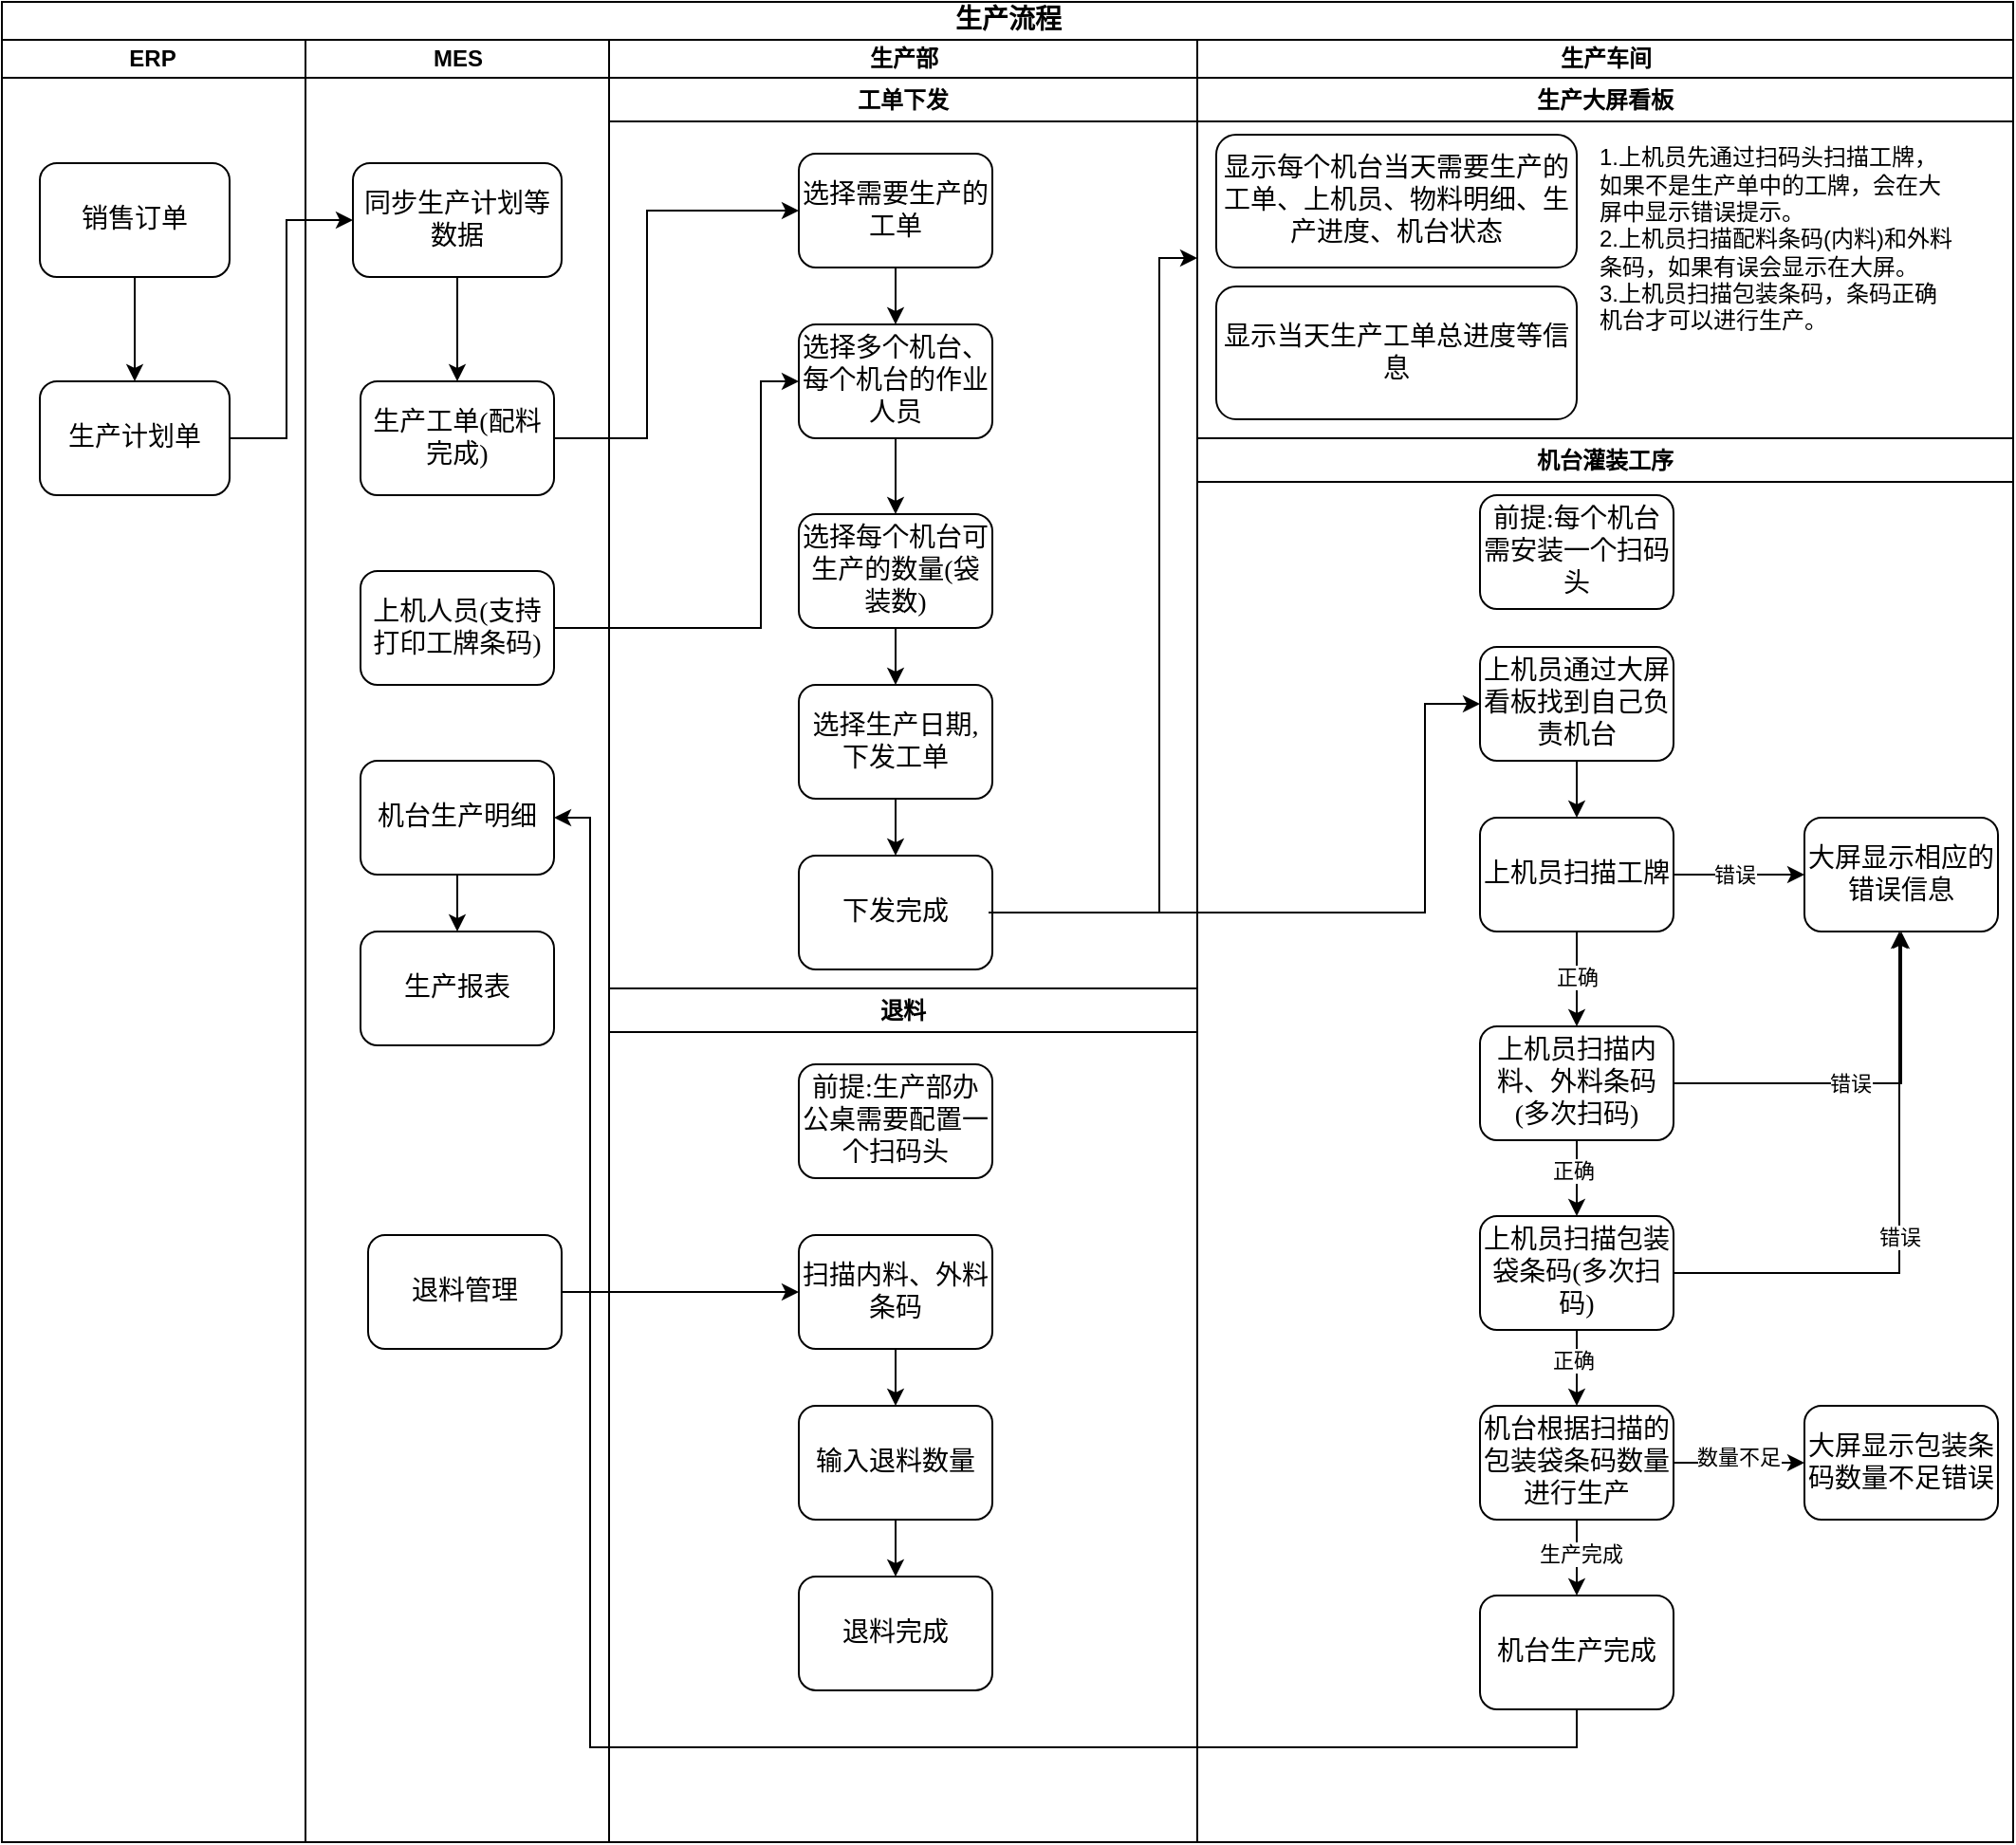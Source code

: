 <mxfile version="24.0.0" type="github">
  <diagram name="Page-1" id="74e2e168-ea6b-b213-b513-2b3c1d86103e">
    <mxGraphModel dx="1395" dy="630" grid="1" gridSize="10" guides="1" tooltips="1" connect="1" arrows="1" fold="1" page="1" pageScale="1" pageWidth="1100" pageHeight="850" background="none" math="0" shadow="0">
      <root>
        <mxCell id="0" />
        <mxCell id="1" parent="0" />
        <mxCell id="F46YY24UDYVdlWdX4F_t-1" value="&lt;font style=&quot;font-size: 14px;&quot;&gt;生产流程&lt;/font&gt;" style="swimlane;html=1;childLayout=stackLayout;startSize=20;rounded=0;shadow=0;labelBackgroundColor=none;strokeWidth=1;fontFamily=Verdana;fontSize=8;align=center;" vertex="1" parent="1">
          <mxGeometry x="750" y="40" width="1060" height="970" as="geometry" />
        </mxCell>
        <mxCell id="F46YY24UDYVdlWdX4F_t-2" value="ERP&lt;span style=&quot;white-space: pre;&quot;&gt;&#x9;&lt;/span&gt;" style="swimlane;html=1;startSize=20;" vertex="1" parent="F46YY24UDYVdlWdX4F_t-1">
          <mxGeometry y="20" width="160" height="950" as="geometry" />
        </mxCell>
        <mxCell id="F46YY24UDYVdlWdX4F_t-3" value="&lt;font style=&quot;font-size: 14px;&quot;&gt;销售订单&lt;/font&gt;" style="rounded=1;whiteSpace=wrap;html=1;shadow=0;labelBackgroundColor=none;strokeWidth=1;fontFamily=Verdana;fontSize=8;align=center;" vertex="1" parent="F46YY24UDYVdlWdX4F_t-2">
          <mxGeometry x="20" y="65" width="100" height="60" as="geometry" />
        </mxCell>
        <mxCell id="F46YY24UDYVdlWdX4F_t-4" value="&lt;font style=&quot;font-size: 14px;&quot;&gt;生产计划单&lt;/font&gt;" style="rounded=1;whiteSpace=wrap;html=1;shadow=0;labelBackgroundColor=none;strokeWidth=1;fontFamily=Verdana;fontSize=8;align=center;" vertex="1" parent="F46YY24UDYVdlWdX4F_t-2">
          <mxGeometry x="20" y="180" width="100" height="60" as="geometry" />
        </mxCell>
        <mxCell id="F46YY24UDYVdlWdX4F_t-5" value="" style="endArrow=classic;html=1;rounded=0;exitX=0.5;exitY=1;exitDx=0;exitDy=0;" edge="1" parent="F46YY24UDYVdlWdX4F_t-2" source="F46YY24UDYVdlWdX4F_t-3" target="F46YY24UDYVdlWdX4F_t-4">
          <mxGeometry width="50" height="50" relative="1" as="geometry">
            <mxPoint x="220" y="130" as="sourcePoint" />
            <mxPoint x="270" y="80" as="targetPoint" />
          </mxGeometry>
        </mxCell>
        <mxCell id="F46YY24UDYVdlWdX4F_t-6" style="edgeStyle=orthogonalEdgeStyle;rounded=1;html=1;labelBackgroundColor=none;startArrow=none;startFill=0;startSize=5;endArrow=classicThin;endFill=1;endSize=5;jettySize=auto;orthogonalLoop=1;strokeWidth=1;fontFamily=Verdana;fontSize=8" edge="1" parent="F46YY24UDYVdlWdX4F_t-1">
          <mxGeometry relative="1" as="geometry">
            <mxPoint x="750" y="690" as="sourcePoint" />
          </mxGeometry>
        </mxCell>
        <mxCell id="F46YY24UDYVdlWdX4F_t-7" style="edgeStyle=orthogonalEdgeStyle;rounded=1;html=1;labelBackgroundColor=none;startArrow=none;startFill=0;startSize=5;endArrow=classicThin;endFill=1;endSize=5;jettySize=auto;orthogonalLoop=1;strokeWidth=1;fontFamily=Verdana;fontSize=8" edge="1" parent="F46YY24UDYVdlWdX4F_t-1">
          <mxGeometry relative="1" as="geometry">
            <mxPoint x="980" y="690" as="sourcePoint" />
          </mxGeometry>
        </mxCell>
        <mxCell id="F46YY24UDYVdlWdX4F_t-8" style="edgeStyle=orthogonalEdgeStyle;rounded=1;html=1;labelBackgroundColor=none;startArrow=none;startFill=0;startSize=5;endArrow=classicThin;endFill=1;endSize=5;jettySize=auto;orthogonalLoop=1;strokeWidth=1;fontFamily=Verdana;fontSize=8" edge="1" parent="F46YY24UDYVdlWdX4F_t-1">
          <mxGeometry relative="1" as="geometry">
            <mxPoint x="760" y="450.0" as="sourcePoint" />
          </mxGeometry>
        </mxCell>
        <mxCell id="F46YY24UDYVdlWdX4F_t-9" style="edgeStyle=orthogonalEdgeStyle;rounded=1;html=1;labelBackgroundColor=none;startArrow=none;startFill=0;startSize=5;endArrow=classicThin;endFill=1;endSize=5;jettySize=auto;orthogonalLoop=1;strokeColor=#000000;strokeWidth=1;fontFamily=Verdana;fontSize=8;fontColor=#000000;" edge="1" parent="F46YY24UDYVdlWdX4F_t-1">
          <mxGeometry relative="1" as="geometry">
            <mxPoint x="760" y="610" as="targetPoint" />
          </mxGeometry>
        </mxCell>
        <mxCell id="F46YY24UDYVdlWdX4F_t-10" value="MES" style="swimlane;html=1;startSize=20;" vertex="1" parent="F46YY24UDYVdlWdX4F_t-1">
          <mxGeometry x="160" y="20" width="160" height="950" as="geometry" />
        </mxCell>
        <mxCell id="F46YY24UDYVdlWdX4F_t-11" value="&lt;font style=&quot;font-size: 14px;&quot;&gt;同步生产计划等数据&lt;/font&gt;" style="rounded=1;whiteSpace=wrap;html=1;shadow=0;labelBackgroundColor=none;strokeWidth=1;fontFamily=Verdana;fontSize=8;align=center;" vertex="1" parent="F46YY24UDYVdlWdX4F_t-10">
          <mxGeometry x="25" y="65" width="110" height="60" as="geometry" />
        </mxCell>
        <mxCell id="F46YY24UDYVdlWdX4F_t-12" value="&lt;font style=&quot;font-size: 14px;&quot;&gt;生产工单(配料完成)&lt;/font&gt;" style="rounded=1;whiteSpace=wrap;html=1;shadow=0;labelBackgroundColor=none;strokeWidth=1;fontFamily=Verdana;fontSize=8;align=center;" vertex="1" parent="F46YY24UDYVdlWdX4F_t-10">
          <mxGeometry x="29" y="180" width="102" height="60" as="geometry" />
        </mxCell>
        <mxCell id="F46YY24UDYVdlWdX4F_t-13" value="" style="endArrow=classic;html=1;rounded=0;exitX=0.5;exitY=1;exitDx=0;exitDy=0;entryX=0.5;entryY=0;entryDx=0;entryDy=0;" edge="1" parent="F46YY24UDYVdlWdX4F_t-10" source="F46YY24UDYVdlWdX4F_t-11" target="F46YY24UDYVdlWdX4F_t-12">
          <mxGeometry width="50" height="50" relative="1" as="geometry">
            <mxPoint x="180" y="140" as="sourcePoint" />
            <mxPoint x="230" y="90" as="targetPoint" />
          </mxGeometry>
        </mxCell>
        <mxCell id="F46YY24UDYVdlWdX4F_t-14" value="&lt;font style=&quot;font-size: 14px;&quot;&gt;上机人员(支持打印工牌条码)&lt;/font&gt;" style="rounded=1;whiteSpace=wrap;html=1;shadow=0;labelBackgroundColor=none;strokeWidth=1;fontFamily=Verdana;fontSize=8;align=center;" vertex="1" parent="F46YY24UDYVdlWdX4F_t-10">
          <mxGeometry x="29" y="280" width="102" height="60" as="geometry" />
        </mxCell>
        <mxCell id="F46YY24UDYVdlWdX4F_t-15" value="&lt;font style=&quot;font-size: 14px;&quot;&gt;机台生产明细&lt;/font&gt;" style="rounded=1;whiteSpace=wrap;html=1;shadow=0;labelBackgroundColor=none;strokeWidth=1;fontFamily=Verdana;fontSize=8;align=center;" vertex="1" parent="F46YY24UDYVdlWdX4F_t-10">
          <mxGeometry x="29" y="380" width="102" height="60" as="geometry" />
        </mxCell>
        <mxCell id="F46YY24UDYVdlWdX4F_t-16" value="&lt;font style=&quot;font-size: 14px;&quot;&gt;退料管理&lt;/font&gt;" style="rounded=1;whiteSpace=wrap;html=1;shadow=0;labelBackgroundColor=none;strokeWidth=1;fontFamily=Verdana;fontSize=8;align=center;" vertex="1" parent="F46YY24UDYVdlWdX4F_t-10">
          <mxGeometry x="33" y="630" width="102" height="60" as="geometry" />
        </mxCell>
        <mxCell id="F46YY24UDYVdlWdX4F_t-17" value="&lt;font style=&quot;font-size: 14px;&quot;&gt;生产报表&lt;/font&gt;" style="rounded=1;whiteSpace=wrap;html=1;shadow=0;labelBackgroundColor=none;strokeWidth=1;fontFamily=Verdana;fontSize=8;align=center;" vertex="1" parent="F46YY24UDYVdlWdX4F_t-10">
          <mxGeometry x="29" y="470" width="102" height="60" as="geometry" />
        </mxCell>
        <mxCell id="F46YY24UDYVdlWdX4F_t-18" value="" style="endArrow=classic;html=1;rounded=0;exitX=0.5;exitY=1;exitDx=0;exitDy=0;" edge="1" parent="F46YY24UDYVdlWdX4F_t-10" source="F46YY24UDYVdlWdX4F_t-15" target="F46YY24UDYVdlWdX4F_t-17">
          <mxGeometry width="50" height="50" relative="1" as="geometry">
            <mxPoint x="70" y="380" as="sourcePoint" />
            <mxPoint x="120" y="330" as="targetPoint" />
          </mxGeometry>
        </mxCell>
        <mxCell id="F46YY24UDYVdlWdX4F_t-19" value="生产部" style="swimlane;html=1;startSize=20;" vertex="1" parent="F46YY24UDYVdlWdX4F_t-1">
          <mxGeometry x="320" y="20" width="310" height="950" as="geometry" />
        </mxCell>
        <mxCell id="F46YY24UDYVdlWdX4F_t-20" value="&lt;font style=&quot;font-size: 14px;&quot;&gt;选择需要生产的工单&lt;/font&gt;" style="rounded=1;whiteSpace=wrap;html=1;shadow=0;labelBackgroundColor=none;strokeWidth=1;fontFamily=Verdana;fontSize=8;align=center;" vertex="1" parent="F46YY24UDYVdlWdX4F_t-19">
          <mxGeometry x="100" y="60" width="102" height="60" as="geometry" />
        </mxCell>
        <mxCell id="F46YY24UDYVdlWdX4F_t-21" value="&lt;font style=&quot;font-size: 14px;&quot;&gt;选择多个机台、每个机台的作业人员&lt;/font&gt;" style="rounded=1;whiteSpace=wrap;html=1;shadow=0;labelBackgroundColor=none;strokeWidth=1;fontFamily=Verdana;fontSize=8;align=center;" vertex="1" parent="F46YY24UDYVdlWdX4F_t-19">
          <mxGeometry x="100" y="150" width="102" height="60" as="geometry" />
        </mxCell>
        <mxCell id="F46YY24UDYVdlWdX4F_t-22" value="&lt;font style=&quot;font-size: 14px;&quot;&gt;选择生产日期,下发工单&lt;/font&gt;" style="rounded=1;whiteSpace=wrap;html=1;shadow=0;labelBackgroundColor=none;strokeWidth=1;fontFamily=Verdana;fontSize=8;align=center;" vertex="1" parent="F46YY24UDYVdlWdX4F_t-19">
          <mxGeometry x="100" y="340" width="102" height="60" as="geometry" />
        </mxCell>
        <mxCell id="F46YY24UDYVdlWdX4F_t-23" value="" style="endArrow=classic;html=1;rounded=0;exitX=0.5;exitY=1;exitDx=0;exitDy=0;entryX=0.5;entryY=0;entryDx=0;entryDy=0;" edge="1" parent="F46YY24UDYVdlWdX4F_t-19" source="F46YY24UDYVdlWdX4F_t-20" target="F46YY24UDYVdlWdX4F_t-21">
          <mxGeometry width="50" height="50" relative="1" as="geometry">
            <mxPoint x="240" y="150" as="sourcePoint" />
            <mxPoint x="290" y="100" as="targetPoint" />
          </mxGeometry>
        </mxCell>
        <mxCell id="F46YY24UDYVdlWdX4F_t-24" value="&lt;font style=&quot;font-size: 14px;&quot;&gt;下发完成&lt;/font&gt;" style="rounded=1;whiteSpace=wrap;html=1;shadow=0;labelBackgroundColor=none;strokeWidth=1;fontFamily=Verdana;fontSize=8;align=center;" vertex="1" parent="F46YY24UDYVdlWdX4F_t-19">
          <mxGeometry x="100" y="430" width="102" height="60" as="geometry" />
        </mxCell>
        <mxCell id="F46YY24UDYVdlWdX4F_t-25" value="" style="endArrow=classic;html=1;rounded=0;exitX=0.5;exitY=1;exitDx=0;exitDy=0;" edge="1" parent="F46YY24UDYVdlWdX4F_t-19" source="F46YY24UDYVdlWdX4F_t-22" target="F46YY24UDYVdlWdX4F_t-24">
          <mxGeometry width="50" height="50" relative="1" as="geometry">
            <mxPoint x="260" y="300" as="sourcePoint" />
            <mxPoint x="310" y="250" as="targetPoint" />
          </mxGeometry>
        </mxCell>
        <mxCell id="F46YY24UDYVdlWdX4F_t-26" value="&lt;p class=&quot;MsoNormal&quot;&gt;机台灌装工序&lt;br&gt;&lt;/p&gt;" style="swimlane;whiteSpace=wrap;html=1;startSize=23;" vertex="1" parent="F46YY24UDYVdlWdX4F_t-19">
          <mxGeometry x="310" y="210" width="430" height="740" as="geometry" />
        </mxCell>
        <mxCell id="F46YY24UDYVdlWdX4F_t-27" value="&lt;font style=&quot;font-size: 14px;&quot;&gt;选择每个机台可生产的数量(袋装数)&lt;/font&gt;" style="rounded=1;whiteSpace=wrap;html=1;shadow=0;labelBackgroundColor=none;strokeWidth=1;fontFamily=Verdana;fontSize=8;align=center;" vertex="1" parent="F46YY24UDYVdlWdX4F_t-19">
          <mxGeometry x="100" y="250" width="102" height="60" as="geometry" />
        </mxCell>
        <mxCell id="F46YY24UDYVdlWdX4F_t-28" value="" style="endArrow=classic;html=1;rounded=0;exitX=0.5;exitY=1;exitDx=0;exitDy=0;" edge="1" parent="F46YY24UDYVdlWdX4F_t-19" source="F46YY24UDYVdlWdX4F_t-21" target="F46YY24UDYVdlWdX4F_t-27">
          <mxGeometry width="50" height="50" relative="1" as="geometry">
            <mxPoint x="240" y="280" as="sourcePoint" />
            <mxPoint x="290" y="230" as="targetPoint" />
          </mxGeometry>
        </mxCell>
        <mxCell id="F46YY24UDYVdlWdX4F_t-29" value="" style="endArrow=classic;html=1;rounded=0;exitX=0.5;exitY=1;exitDx=0;exitDy=0;entryX=0.5;entryY=0;entryDx=0;entryDy=0;" edge="1" parent="F46YY24UDYVdlWdX4F_t-19" source="F46YY24UDYVdlWdX4F_t-27" target="F46YY24UDYVdlWdX4F_t-22">
          <mxGeometry width="50" height="50" relative="1" as="geometry">
            <mxPoint x="161" y="220" as="sourcePoint" />
            <mxPoint x="161" y="260" as="targetPoint" />
          </mxGeometry>
        </mxCell>
        <mxCell id="F46YY24UDYVdlWdX4F_t-30" value="工单下发" style="swimlane;whiteSpace=wrap;html=1;" vertex="1" parent="F46YY24UDYVdlWdX4F_t-19">
          <mxGeometry y="20" width="310" height="480" as="geometry" />
        </mxCell>
        <mxCell id="F46YY24UDYVdlWdX4F_t-31" value="退料" style="swimlane;whiteSpace=wrap;html=1;" vertex="1" parent="F46YY24UDYVdlWdX4F_t-19">
          <mxGeometry y="500" width="310" height="450" as="geometry" />
        </mxCell>
        <mxCell id="F46YY24UDYVdlWdX4F_t-32" value="&lt;font style=&quot;font-size: 14px;&quot;&gt;前提:生产部办公桌需要配置一个扫码头&lt;/font&gt;" style="rounded=1;whiteSpace=wrap;html=1;shadow=0;labelBackgroundColor=none;strokeWidth=1;fontFamily=Verdana;fontSize=8;align=center;" vertex="1" parent="F46YY24UDYVdlWdX4F_t-31">
          <mxGeometry x="100" y="40" width="102" height="60" as="geometry" />
        </mxCell>
        <mxCell id="F46YY24UDYVdlWdX4F_t-33" value="&lt;span style=&quot;font-size: 14px;&quot;&gt;扫描内料、外料条码&lt;/span&gt;" style="rounded=1;whiteSpace=wrap;html=1;shadow=0;labelBackgroundColor=none;strokeWidth=1;fontFamily=Verdana;fontSize=8;align=center;" vertex="1" parent="F46YY24UDYVdlWdX4F_t-31">
          <mxGeometry x="100" y="130" width="102" height="60" as="geometry" />
        </mxCell>
        <mxCell id="F46YY24UDYVdlWdX4F_t-34" value="&lt;span style=&quot;font-size: 14px;&quot;&gt;输入退料数量&lt;/span&gt;" style="rounded=1;whiteSpace=wrap;html=1;shadow=0;labelBackgroundColor=none;strokeWidth=1;fontFamily=Verdana;fontSize=8;align=center;" vertex="1" parent="F46YY24UDYVdlWdX4F_t-31">
          <mxGeometry x="100" y="220" width="102" height="60" as="geometry" />
        </mxCell>
        <mxCell id="F46YY24UDYVdlWdX4F_t-35" value="&lt;span style=&quot;font-size: 14px;&quot;&gt;退料完成&lt;/span&gt;" style="rounded=1;whiteSpace=wrap;html=1;shadow=0;labelBackgroundColor=none;strokeWidth=1;fontFamily=Verdana;fontSize=8;align=center;" vertex="1" parent="F46YY24UDYVdlWdX4F_t-31">
          <mxGeometry x="100" y="310" width="102" height="60" as="geometry" />
        </mxCell>
        <mxCell id="F46YY24UDYVdlWdX4F_t-36" value="" style="endArrow=classic;html=1;rounded=0;exitX=0.5;exitY=1;exitDx=0;exitDy=0;entryX=0.5;entryY=0;entryDx=0;entryDy=0;" edge="1" parent="F46YY24UDYVdlWdX4F_t-31" source="F46YY24UDYVdlWdX4F_t-33" target="F46YY24UDYVdlWdX4F_t-34">
          <mxGeometry width="50" height="50" relative="1" as="geometry">
            <mxPoint x="260" y="180" as="sourcePoint" />
            <mxPoint x="310" y="130" as="targetPoint" />
          </mxGeometry>
        </mxCell>
        <mxCell id="F46YY24UDYVdlWdX4F_t-37" value="" style="endArrow=classic;html=1;rounded=0;exitX=0.5;exitY=1;exitDx=0;exitDy=0;entryX=0.5;entryY=0;entryDx=0;entryDy=0;" edge="1" parent="F46YY24UDYVdlWdX4F_t-31" source="F46YY24UDYVdlWdX4F_t-34" target="F46YY24UDYVdlWdX4F_t-35">
          <mxGeometry width="50" height="50" relative="1" as="geometry">
            <mxPoint x="161" y="200" as="sourcePoint" />
            <mxPoint x="161" y="230" as="targetPoint" />
          </mxGeometry>
        </mxCell>
        <mxCell id="F46YY24UDYVdlWdX4F_t-38" value="" style="endArrow=classic;html=1;rounded=0;exitX=1;exitY=0.5;exitDx=0;exitDy=0;entryX=0;entryY=0.5;entryDx=0;entryDy=0;" edge="1" parent="F46YY24UDYVdlWdX4F_t-1" source="F46YY24UDYVdlWdX4F_t-4" target="F46YY24UDYVdlWdX4F_t-11">
          <mxGeometry width="50" height="50" relative="1" as="geometry">
            <mxPoint x="210" y="360" as="sourcePoint" />
            <mxPoint x="260" y="310" as="targetPoint" />
            <Array as="points">
              <mxPoint x="150" y="230" />
              <mxPoint x="150" y="115" />
            </Array>
          </mxGeometry>
        </mxCell>
        <mxCell id="F46YY24UDYVdlWdX4F_t-39" value="" style="endArrow=classic;html=1;rounded=0;exitX=1;exitY=0.5;exitDx=0;exitDy=0;entryX=0;entryY=0.5;entryDx=0;entryDy=0;" edge="1" parent="F46YY24UDYVdlWdX4F_t-1" source="F46YY24UDYVdlWdX4F_t-12" target="F46YY24UDYVdlWdX4F_t-20">
          <mxGeometry width="50" height="50" relative="1" as="geometry">
            <mxPoint x="360" y="210" as="sourcePoint" />
            <mxPoint x="410" y="160" as="targetPoint" />
            <Array as="points">
              <mxPoint x="340" y="230" />
              <mxPoint x="340" y="110" />
            </Array>
          </mxGeometry>
        </mxCell>
        <mxCell id="F46YY24UDYVdlWdX4F_t-40" value="" style="endArrow=classic;html=1;rounded=0;exitX=1;exitY=0.5;exitDx=0;exitDy=0;entryX=0;entryY=0.5;entryDx=0;entryDy=0;" edge="1" parent="F46YY24UDYVdlWdX4F_t-1" source="F46YY24UDYVdlWdX4F_t-14" target="F46YY24UDYVdlWdX4F_t-21">
          <mxGeometry width="50" height="50" relative="1" as="geometry">
            <mxPoint x="360" y="320" as="sourcePoint" />
            <mxPoint x="410" y="270" as="targetPoint" />
            <Array as="points">
              <mxPoint x="400" y="330" />
              <mxPoint x="400" y="200" />
            </Array>
          </mxGeometry>
        </mxCell>
        <mxCell id="F46YY24UDYVdlWdX4F_t-41" value="" style="endArrow=classic;html=1;rounded=0;exitX=1;exitY=0.5;exitDx=0;exitDy=0;entryX=0;entryY=0.5;entryDx=0;entryDy=0;" edge="1" parent="F46YY24UDYVdlWdX4F_t-1" source="F46YY24UDYVdlWdX4F_t-16" target="F46YY24UDYVdlWdX4F_t-33">
          <mxGeometry width="50" height="50" relative="1" as="geometry">
            <mxPoint x="350" y="690" as="sourcePoint" />
            <mxPoint x="400" y="640" as="targetPoint" />
          </mxGeometry>
        </mxCell>
        <mxCell id="F46YY24UDYVdlWdX4F_t-42" value="生产车间" style="swimlane;html=1;startSize=20;" vertex="1" parent="1">
          <mxGeometry x="1380" y="60" width="430" height="950" as="geometry" />
        </mxCell>
        <mxCell id="F46YY24UDYVdlWdX4F_t-43" value="生产大屏看板" style="swimlane;whiteSpace=wrap;html=1;" vertex="1" parent="F46YY24UDYVdlWdX4F_t-42">
          <mxGeometry y="20" width="430" height="190" as="geometry" />
        </mxCell>
        <mxCell id="F46YY24UDYVdlWdX4F_t-44" value="&lt;span style=&quot;font-size: 14px;&quot;&gt;显示每个机台当天需要生产的工单、上机员、物料明细、生产进度、机台状态&lt;/span&gt;" style="rounded=1;whiteSpace=wrap;html=1;shadow=0;labelBackgroundColor=none;strokeWidth=1;fontFamily=Verdana;fontSize=8;align=center;" vertex="1" parent="F46YY24UDYVdlWdX4F_t-43">
          <mxGeometry x="10" y="30" width="190" height="70" as="geometry" />
        </mxCell>
        <mxCell id="F46YY24UDYVdlWdX4F_t-45" value="&lt;div&gt;1.上机员先通过扫码头扫描工牌，&lt;/div&gt;&lt;div&gt;如果不是生产单中的工牌，会在大屏中显示错误提示。&lt;/div&gt;&lt;div&gt;2.上机员扫描配料条码(内料)和外料条码，如果有误会显示在大屏。&lt;/div&gt;&lt;div&gt;3.上机员扫描包装条码，条码正确机台才可以进行生产。&lt;/div&gt;" style="text;strokeColor=none;fillColor=none;html=1;whiteSpace=wrap;verticalAlign=middle;overflow=hidden;align=left;" vertex="1" parent="F46YY24UDYVdlWdX4F_t-43">
          <mxGeometry x="210" y="30" width="190" height="110" as="geometry" />
        </mxCell>
        <mxCell id="F46YY24UDYVdlWdX4F_t-46" value="&lt;span style=&quot;font-size: 14px;&quot;&gt;显示当天生产工单总进度等信息&lt;/span&gt;" style="rounded=1;whiteSpace=wrap;html=1;shadow=0;labelBackgroundColor=none;strokeWidth=1;fontFamily=Verdana;fontSize=8;align=center;" vertex="1" parent="F46YY24UDYVdlWdX4F_t-43">
          <mxGeometry x="10" y="110" width="190" height="70" as="geometry" />
        </mxCell>
        <mxCell id="F46YY24UDYVdlWdX4F_t-47" value="&lt;font style=&quot;font-size: 14px;&quot;&gt;前提:每个机台需安装一个扫码头&lt;/font&gt;" style="rounded=1;whiteSpace=wrap;html=1;shadow=0;labelBackgroundColor=none;strokeWidth=1;fontFamily=Verdana;fontSize=8;align=center;" vertex="1" parent="F46YY24UDYVdlWdX4F_t-42">
          <mxGeometry x="149" y="240" width="102" height="60" as="geometry" />
        </mxCell>
        <mxCell id="F46YY24UDYVdlWdX4F_t-48" value="&lt;span style=&quot;font-size: 14px;&quot;&gt;上机员通过大屏看板找到自己负责机台&lt;/span&gt;" style="rounded=1;whiteSpace=wrap;html=1;shadow=0;labelBackgroundColor=none;strokeWidth=1;fontFamily=Verdana;fontSize=8;align=center;" vertex="1" parent="F46YY24UDYVdlWdX4F_t-42">
          <mxGeometry x="149" y="320" width="102" height="60" as="geometry" />
        </mxCell>
        <mxCell id="F46YY24UDYVdlWdX4F_t-49" value="&lt;span style=&quot;font-size: 14px;&quot;&gt;上机员扫描工牌&lt;/span&gt;" style="rounded=1;whiteSpace=wrap;html=1;shadow=0;labelBackgroundColor=none;strokeWidth=1;fontFamily=Verdana;fontSize=8;align=center;" vertex="1" parent="F46YY24UDYVdlWdX4F_t-42">
          <mxGeometry x="149" y="410" width="102" height="60" as="geometry" />
        </mxCell>
        <mxCell id="F46YY24UDYVdlWdX4F_t-50" value="&lt;span style=&quot;font-size: 14px;&quot;&gt;大屏显示相应的错误信息&lt;/span&gt;" style="rounded=1;whiteSpace=wrap;html=1;shadow=0;labelBackgroundColor=none;strokeWidth=1;fontFamily=Verdana;fontSize=8;align=center;" vertex="1" parent="F46YY24UDYVdlWdX4F_t-42">
          <mxGeometry x="320" y="410" width="102" height="60" as="geometry" />
        </mxCell>
        <mxCell id="F46YY24UDYVdlWdX4F_t-51" value="" style="endArrow=classic;html=1;rounded=0;exitX=1;exitY=0.5;exitDx=0;exitDy=0;entryX=0;entryY=0.5;entryDx=0;entryDy=0;" edge="1" parent="F46YY24UDYVdlWdX4F_t-42" source="F46YY24UDYVdlWdX4F_t-49" target="F46YY24UDYVdlWdX4F_t-50">
          <mxGeometry width="50" height="50" relative="1" as="geometry">
            <mxPoint x="270" y="450" as="sourcePoint" />
            <mxPoint x="320" y="400" as="targetPoint" />
          </mxGeometry>
        </mxCell>
        <mxCell id="F46YY24UDYVdlWdX4F_t-52" value="错误" style="edgeLabel;html=1;align=center;verticalAlign=middle;resizable=0;points=[];" vertex="1" connectable="0" parent="F46YY24UDYVdlWdX4F_t-51">
          <mxGeometry x="-0.092" relative="1" as="geometry">
            <mxPoint as="offset" />
          </mxGeometry>
        </mxCell>
        <mxCell id="F46YY24UDYVdlWdX4F_t-53" value="&lt;span style=&quot;font-size: 14px;&quot;&gt;上机员扫描内料、外料条码&lt;/span&gt;&lt;span style=&quot;font-size: 14px;&quot;&gt;(多次扫码)&lt;/span&gt;" style="rounded=1;whiteSpace=wrap;html=1;shadow=0;labelBackgroundColor=none;strokeWidth=1;fontFamily=Verdana;fontSize=8;align=center;" vertex="1" parent="F46YY24UDYVdlWdX4F_t-42">
          <mxGeometry x="149" y="520" width="102" height="60" as="geometry" />
        </mxCell>
        <mxCell id="F46YY24UDYVdlWdX4F_t-54" value="" style="endArrow=classic;html=1;rounded=0;exitX=0.5;exitY=1;exitDx=0;exitDy=0;entryX=0.5;entryY=0;entryDx=0;entryDy=0;" edge="1" parent="F46YY24UDYVdlWdX4F_t-42" source="F46YY24UDYVdlWdX4F_t-49" target="F46YY24UDYVdlWdX4F_t-53">
          <mxGeometry width="50" height="50" relative="1" as="geometry">
            <mxPoint x="90" y="490" as="sourcePoint" />
            <mxPoint x="140" y="440" as="targetPoint" />
          </mxGeometry>
        </mxCell>
        <mxCell id="F46YY24UDYVdlWdX4F_t-55" value="正确" style="edgeLabel;html=1;align=center;verticalAlign=middle;resizable=0;points=[];" vertex="1" connectable="0" parent="F46YY24UDYVdlWdX4F_t-54">
          <mxGeometry x="-0.067" relative="1" as="geometry">
            <mxPoint as="offset" />
          </mxGeometry>
        </mxCell>
        <mxCell id="F46YY24UDYVdlWdX4F_t-56" value="" style="endArrow=classic;html=1;rounded=0;exitX=1;exitY=0.5;exitDx=0;exitDy=0;entryX=0.5;entryY=1;entryDx=0;entryDy=0;" edge="1" parent="F46YY24UDYVdlWdX4F_t-42" source="F46YY24UDYVdlWdX4F_t-53" target="F46YY24UDYVdlWdX4F_t-50">
          <mxGeometry width="50" height="50" relative="1" as="geometry">
            <mxPoint x="300" y="560" as="sourcePoint" />
            <mxPoint x="350" y="510" as="targetPoint" />
            <Array as="points">
              <mxPoint x="371" y="550" />
            </Array>
          </mxGeometry>
        </mxCell>
        <mxCell id="F46YY24UDYVdlWdX4F_t-57" value="错误" style="edgeLabel;html=1;align=center;verticalAlign=middle;resizable=0;points=[];" vertex="1" connectable="0" parent="F46YY24UDYVdlWdX4F_t-56">
          <mxGeometry x="-0.073" relative="1" as="geometry">
            <mxPoint as="offset" />
          </mxGeometry>
        </mxCell>
        <mxCell id="F46YY24UDYVdlWdX4F_t-58" value="&lt;span style=&quot;font-size: 14px;&quot;&gt;上机员扫描包装袋条码(多次扫码)&lt;/span&gt;" style="rounded=1;whiteSpace=wrap;html=1;shadow=0;labelBackgroundColor=none;strokeWidth=1;fontFamily=Verdana;fontSize=8;align=center;" vertex="1" parent="F46YY24UDYVdlWdX4F_t-42">
          <mxGeometry x="149" y="620" width="102" height="60" as="geometry" />
        </mxCell>
        <mxCell id="F46YY24UDYVdlWdX4F_t-59" value="" style="endArrow=classic;html=1;rounded=0;exitX=0.5;exitY=1;exitDx=0;exitDy=0;entryX=0.5;entryY=0;entryDx=0;entryDy=0;" edge="1" parent="F46YY24UDYVdlWdX4F_t-42" source="F46YY24UDYVdlWdX4F_t-53" target="F46YY24UDYVdlWdX4F_t-58">
          <mxGeometry width="50" height="50" relative="1" as="geometry">
            <mxPoint x="300" y="650" as="sourcePoint" />
            <mxPoint x="350" y="600" as="targetPoint" />
          </mxGeometry>
        </mxCell>
        <mxCell id="F46YY24UDYVdlWdX4F_t-60" value="正确" style="edgeLabel;html=1;align=center;verticalAlign=middle;resizable=0;points=[];" vertex="1" connectable="0" parent="F46YY24UDYVdlWdX4F_t-59">
          <mxGeometry x="-0.192" y="-2" relative="1" as="geometry">
            <mxPoint as="offset" />
          </mxGeometry>
        </mxCell>
        <mxCell id="F46YY24UDYVdlWdX4F_t-61" value="&lt;span style=&quot;font-size: 14px;&quot;&gt;机台根据扫描的包装袋条码数量进行生产&lt;/span&gt;" style="rounded=1;whiteSpace=wrap;html=1;shadow=0;labelBackgroundColor=none;strokeWidth=1;fontFamily=Verdana;fontSize=8;align=center;" vertex="1" parent="F46YY24UDYVdlWdX4F_t-42">
          <mxGeometry x="149" y="720" width="102" height="60" as="geometry" />
        </mxCell>
        <mxCell id="F46YY24UDYVdlWdX4F_t-62" value="" style="endArrow=classic;html=1;rounded=0;exitX=0.5;exitY=1;exitDx=0;exitDy=0;" edge="1" parent="F46YY24UDYVdlWdX4F_t-42" source="F46YY24UDYVdlWdX4F_t-58" target="F46YY24UDYVdlWdX4F_t-61">
          <mxGeometry width="50" height="50" relative="1" as="geometry">
            <mxPoint x="210" y="590" as="sourcePoint" />
            <mxPoint x="210" y="630" as="targetPoint" />
          </mxGeometry>
        </mxCell>
        <mxCell id="F46YY24UDYVdlWdX4F_t-63" value="正确" style="edgeLabel;html=1;align=center;verticalAlign=middle;resizable=0;points=[];" vertex="1" connectable="0" parent="F46YY24UDYVdlWdX4F_t-62">
          <mxGeometry x="-0.192" y="-2" relative="1" as="geometry">
            <mxPoint as="offset" />
          </mxGeometry>
        </mxCell>
        <mxCell id="F46YY24UDYVdlWdX4F_t-64" value="&lt;span style=&quot;font-size: 14px;&quot;&gt;机台生产完成&lt;/span&gt;" style="rounded=1;whiteSpace=wrap;html=1;shadow=0;labelBackgroundColor=none;strokeWidth=1;fontFamily=Verdana;fontSize=8;align=center;" vertex="1" parent="F46YY24UDYVdlWdX4F_t-42">
          <mxGeometry x="149" y="820" width="102" height="60" as="geometry" />
        </mxCell>
        <mxCell id="F46YY24UDYVdlWdX4F_t-65" value="&lt;span style=&quot;font-size: 14px;&quot;&gt;大屏显示包装条码数量不足错误&lt;/span&gt;" style="rounded=1;whiteSpace=wrap;html=1;shadow=0;labelBackgroundColor=none;strokeWidth=1;fontFamily=Verdana;fontSize=8;align=center;" vertex="1" parent="F46YY24UDYVdlWdX4F_t-42">
          <mxGeometry x="320" y="720" width="102" height="60" as="geometry" />
        </mxCell>
        <mxCell id="F46YY24UDYVdlWdX4F_t-66" value="" style="endArrow=classic;html=1;rounded=0;exitX=1;exitY=0.5;exitDx=0;exitDy=0;entryX=0;entryY=0.5;entryDx=0;entryDy=0;" edge="1" parent="F46YY24UDYVdlWdX4F_t-42" source="F46YY24UDYVdlWdX4F_t-61" target="F46YY24UDYVdlWdX4F_t-65">
          <mxGeometry width="50" height="50" relative="1" as="geometry">
            <mxPoint x="310" y="860" as="sourcePoint" />
            <mxPoint x="360" y="810" as="targetPoint" />
          </mxGeometry>
        </mxCell>
        <mxCell id="F46YY24UDYVdlWdX4F_t-67" value="数量不足" style="edgeLabel;html=1;align=center;verticalAlign=middle;resizable=0;points=[];" vertex="1" connectable="0" parent="F46YY24UDYVdlWdX4F_t-66">
          <mxGeometry x="-0.034" y="3" relative="1" as="geometry">
            <mxPoint as="offset" />
          </mxGeometry>
        </mxCell>
        <mxCell id="F46YY24UDYVdlWdX4F_t-68" value="" style="endArrow=classic;html=1;rounded=0;exitX=0.5;exitY=1;exitDx=0;exitDy=0;entryX=0.5;entryY=0;entryDx=0;entryDy=0;" edge="1" parent="F46YY24UDYVdlWdX4F_t-42" source="F46YY24UDYVdlWdX4F_t-61" target="F46YY24UDYVdlWdX4F_t-64">
          <mxGeometry width="50" height="50" relative="1" as="geometry">
            <mxPoint x="80" y="800" as="sourcePoint" />
            <mxPoint x="130" y="750" as="targetPoint" />
          </mxGeometry>
        </mxCell>
        <mxCell id="F46YY24UDYVdlWdX4F_t-69" value="生产完成" style="edgeLabel;html=1;align=center;verticalAlign=middle;resizable=0;points=[];" vertex="1" connectable="0" parent="F46YY24UDYVdlWdX4F_t-68">
          <mxGeometry x="-0.108" y="2" relative="1" as="geometry">
            <mxPoint as="offset" />
          </mxGeometry>
        </mxCell>
        <mxCell id="F46YY24UDYVdlWdX4F_t-70" value="" style="endArrow=classic;html=1;rounded=0;exitX=0.5;exitY=1;exitDx=0;exitDy=0;entryX=0.5;entryY=0;entryDx=0;entryDy=0;" edge="1" parent="F46YY24UDYVdlWdX4F_t-42" source="F46YY24UDYVdlWdX4F_t-48" target="F46YY24UDYVdlWdX4F_t-49">
          <mxGeometry width="50" height="50" relative="1" as="geometry">
            <mxPoint x="70" y="420" as="sourcePoint" />
            <mxPoint x="120" y="370" as="targetPoint" />
          </mxGeometry>
        </mxCell>
        <mxCell id="F46YY24UDYVdlWdX4F_t-71" value="" style="endArrow=classic;html=1;rounded=0;entryX=0;entryY=0.5;entryDx=0;entryDy=0;" edge="1" parent="F46YY24UDYVdlWdX4F_t-42" target="F46YY24UDYVdlWdX4F_t-48">
          <mxGeometry width="50" height="50" relative="1" as="geometry">
            <mxPoint x="-110" y="460" as="sourcePoint" />
            <mxPoint x="90" y="400" as="targetPoint" />
            <Array as="points">
              <mxPoint x="120" y="460" />
              <mxPoint x="120" y="350" />
            </Array>
          </mxGeometry>
        </mxCell>
        <mxCell id="F46YY24UDYVdlWdX4F_t-72" value="" style="endArrow=classic;html=1;rounded=0;exitX=1;exitY=0.5;exitDx=0;exitDy=0;entryX=0;entryY=0.5;entryDx=0;entryDy=0;" edge="1" parent="1" source="F46YY24UDYVdlWdX4F_t-24" target="F46YY24UDYVdlWdX4F_t-43">
          <mxGeometry width="50" height="50" relative="1" as="geometry">
            <mxPoint x="1320" y="410" as="sourcePoint" />
            <mxPoint x="1370" y="360" as="targetPoint" />
            <Array as="points">
              <mxPoint x="1360" y="520" />
              <mxPoint x="1360" y="175" />
            </Array>
          </mxGeometry>
        </mxCell>
        <mxCell id="F46YY24UDYVdlWdX4F_t-73" value="" style="endArrow=classic;html=1;rounded=0;exitX=1;exitY=0.5;exitDx=0;exitDy=0;" edge="1" parent="1" source="F46YY24UDYVdlWdX4F_t-58">
          <mxGeometry width="50" height="50" relative="1" as="geometry">
            <mxPoint x="1641" y="620" as="sourcePoint" />
            <mxPoint x="1750" y="530" as="targetPoint" />
            <Array as="points">
              <mxPoint x="1750" y="710" />
            </Array>
          </mxGeometry>
        </mxCell>
        <mxCell id="F46YY24UDYVdlWdX4F_t-74" value="错误" style="edgeLabel;html=1;align=center;verticalAlign=middle;resizable=0;points=[];" vertex="1" connectable="0" parent="F46YY24UDYVdlWdX4F_t-73">
          <mxGeometry x="-0.073" relative="1" as="geometry">
            <mxPoint as="offset" />
          </mxGeometry>
        </mxCell>
        <mxCell id="F46YY24UDYVdlWdX4F_t-75" value="" style="endArrow=classic;html=1;rounded=0;exitX=0.5;exitY=1;exitDx=0;exitDy=0;entryX=1;entryY=0.5;entryDx=0;entryDy=0;" edge="1" parent="1" source="F46YY24UDYVdlWdX4F_t-64" target="F46YY24UDYVdlWdX4F_t-15">
          <mxGeometry width="50" height="50" relative="1" as="geometry">
            <mxPoint x="1460" y="840" as="sourcePoint" />
            <mxPoint x="1000" y="680" as="targetPoint" />
            <Array as="points">
              <mxPoint x="1580" y="960" />
              <mxPoint x="1060" y="960" />
              <mxPoint x="1060" y="470" />
            </Array>
          </mxGeometry>
        </mxCell>
      </root>
    </mxGraphModel>
  </diagram>
</mxfile>
